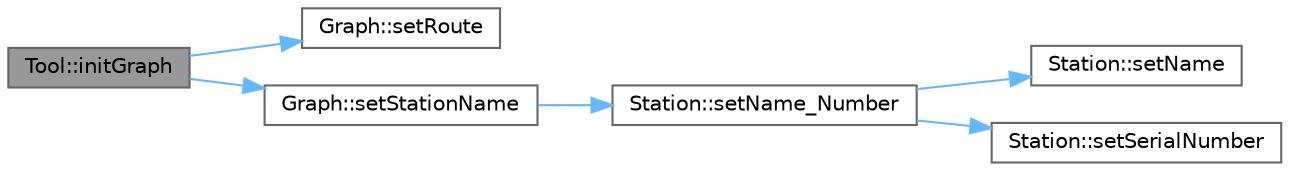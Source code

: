 digraph "Tool::initGraph"
{
 // LATEX_PDF_SIZE
  bgcolor="transparent";
  edge [fontname=Helvetica,fontsize=10,labelfontname=Helvetica,labelfontsize=10];
  node [fontname=Helvetica,fontsize=10,shape=box,height=0.2,width=0.4];
  rankdir="LR";
  Node1 [label="Tool::initGraph",height=0.2,width=0.4,color="gray40", fillcolor="grey60", style="filled", fontcolor="black",tooltip=" "];
  Node1 -> Node2 [color="steelblue1",style="solid"];
  Node2 [label="Graph::setRoute",height=0.2,width=0.4,color="grey40", fillcolor="white", style="filled",URL="$class_graph.html#a906e9062d91eed9e1bb5747a842721c9",tooltip=" "];
  Node1 -> Node3 [color="steelblue1",style="solid"];
  Node3 [label="Graph::setStationName",height=0.2,width=0.4,color="grey40", fillcolor="white", style="filled",URL="$class_graph.html#a326632bf48221a9621c057b6a2a4f388",tooltip=" "];
  Node3 -> Node4 [color="steelblue1",style="solid"];
  Node4 [label="Station::setName_Number",height=0.2,width=0.4,color="grey40", fillcolor="white", style="filled",URL="$class_station.html#ad9fdabf7c7726195e85682ab0f7d49f5",tooltip=" "];
  Node4 -> Node5 [color="steelblue1",style="solid"];
  Node5 [label="Station::setName",height=0.2,width=0.4,color="grey40", fillcolor="white", style="filled",URL="$class_station.html#a6e41c9f0a2a6f702d2323fd9a7a8acdf",tooltip=" "];
  Node4 -> Node6 [color="steelblue1",style="solid"];
  Node6 [label="Station::setSerialNumber",height=0.2,width=0.4,color="grey40", fillcolor="white", style="filled",URL="$class_station.html#a0d2374779a2da2bbb34f447853ebbb1a",tooltip=" "];
}
